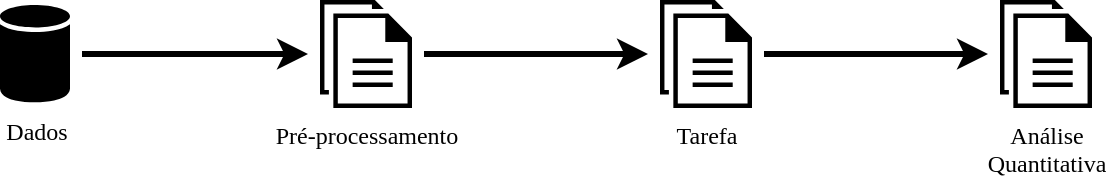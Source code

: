 <mxfile version="23.1.5" type="device">
  <diagram name="Página-1" id="D_CGtkzZQ-iWm8SfMOg7">
    <mxGraphModel dx="1434" dy="836" grid="1" gridSize="10" guides="1" tooltips="1" connect="1" arrows="1" fold="1" page="1" pageScale="1" pageWidth="827" pageHeight="1169" math="0" shadow="0">
      <root>
        <mxCell id="0" />
        <mxCell id="1" parent="0" />
        <mxCell id="Rw6-jgoBQ3QVt8pwCllG-6" style="edgeStyle=orthogonalEdgeStyle;rounded=0;orthogonalLoop=1;jettySize=auto;html=1;strokeWidth=3;shadow=0;spacingTop=0;targetPerimeterSpacing=6;sourcePerimeterSpacing=6;" parent="1" source="Rw6-jgoBQ3QVt8pwCllG-2" target="Rw6-jgoBQ3QVt8pwCllG-3" edge="1">
          <mxGeometry relative="1" as="geometry" />
        </mxCell>
        <mxCell id="Rw6-jgoBQ3QVt8pwCllG-2" value="Dados" style="shadow=0;dashed=0;html=1;strokeColor=none;fillColor=#000000;labelPosition=center;verticalLabelPosition=bottom;verticalAlign=top;outlineConnect=0;align=center;shape=mxgraph.office.databases.database;fontFamily=Trebuchet MS;strokeWidth=3;spacingTop=0;" parent="1" vertex="1">
          <mxGeometry x="120" y="152.5" width="35" height="49" as="geometry" />
        </mxCell>
        <mxCell id="Rw6-jgoBQ3QVt8pwCllG-7" style="edgeStyle=orthogonalEdgeStyle;rounded=0;orthogonalLoop=1;jettySize=auto;html=1;strokeWidth=3;shadow=0;spacingTop=0;targetPerimeterSpacing=6;sourcePerimeterSpacing=6;" parent="1" source="Rw6-jgoBQ3QVt8pwCllG-3" target="Rw6-jgoBQ3QVt8pwCllG-4" edge="1">
          <mxGeometry relative="1" as="geometry" />
        </mxCell>
        <mxCell id="Rw6-jgoBQ3QVt8pwCllG-3" value="Pré-processamento" style="pointerEvents=1;shadow=0;dashed=0;html=1;strokeColor=none;fillColor=#000000;labelPosition=center;verticalLabelPosition=bottom;verticalAlign=top;outlineConnect=0;align=center;shape=mxgraph.office.concepts.documents;fontFamily=Trebuchet MS;strokeWidth=3;spacingTop=0;" parent="1" vertex="1">
          <mxGeometry x="280" y="150" width="46" height="54" as="geometry" />
        </mxCell>
        <mxCell id="Rw6-jgoBQ3QVt8pwCllG-8" style="edgeStyle=orthogonalEdgeStyle;rounded=0;orthogonalLoop=1;jettySize=auto;html=1;strokeWidth=3;shadow=0;spacingTop=0;targetPerimeterSpacing=6;sourcePerimeterSpacing=6;" parent="1" source="Rw6-jgoBQ3QVt8pwCllG-4" target="Rw6-jgoBQ3QVt8pwCllG-5" edge="1">
          <mxGeometry relative="1" as="geometry" />
        </mxCell>
        <mxCell id="Rw6-jgoBQ3QVt8pwCllG-4" value="Tarefa" style="pointerEvents=1;shadow=0;dashed=0;html=1;strokeColor=none;fillColor=#000000;labelPosition=center;verticalLabelPosition=bottom;verticalAlign=top;outlineConnect=0;align=center;shape=mxgraph.office.concepts.documents;fontFamily=Trebuchet MS;strokeWidth=3;spacingTop=0;" parent="1" vertex="1">
          <mxGeometry x="450" y="150" width="46" height="54" as="geometry" />
        </mxCell>
        <mxCell id="Rw6-jgoBQ3QVt8pwCllG-5" value="Análise &lt;br&gt;Quantitativa" style="pointerEvents=1;shadow=0;dashed=0;html=1;strokeColor=none;fillColor=#000000;labelPosition=center;verticalLabelPosition=bottom;verticalAlign=top;outlineConnect=0;align=center;shape=mxgraph.office.concepts.documents;fontFamily=Trebuchet MS;strokeWidth=3;spacingTop=0;" parent="1" vertex="1">
          <mxGeometry x="620" y="150" width="46" height="54" as="geometry" />
        </mxCell>
      </root>
    </mxGraphModel>
  </diagram>
</mxfile>
